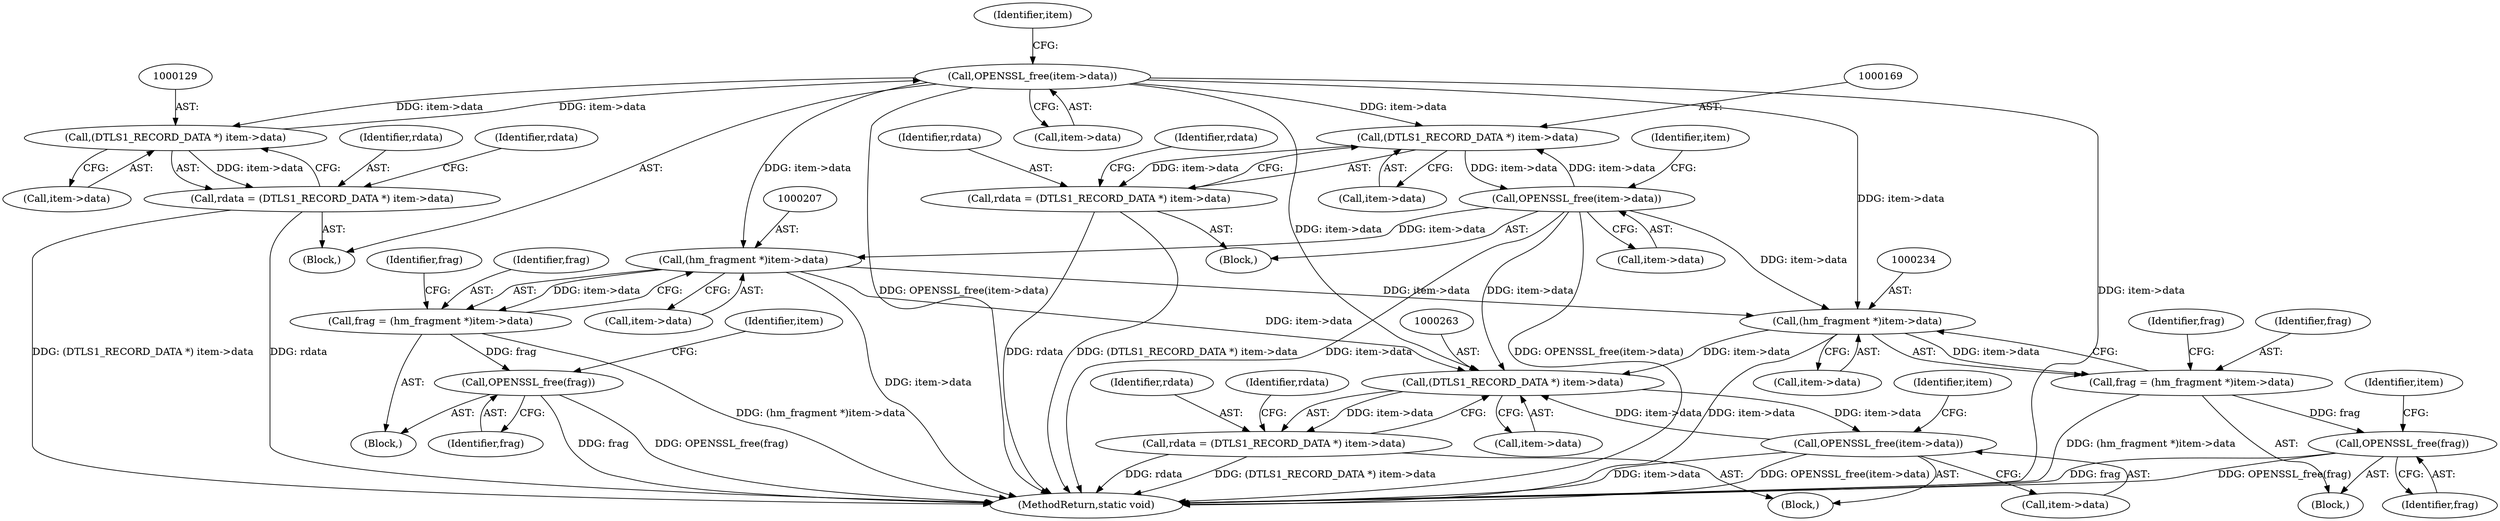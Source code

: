 digraph "0_openssl_470990fee0182566d439ef7e82d1abf18b7085d7@API" {
"1000146" [label="(Call,OPENSSL_free(item->data))"];
"1000128" [label="(Call,(DTLS1_RECORD_DATA *) item->data)"];
"1000146" [label="(Call,OPENSSL_free(item->data))"];
"1000126" [label="(Call,rdata = (DTLS1_RECORD_DATA *) item->data)"];
"1000168" [label="(Call,(DTLS1_RECORD_DATA *) item->data)"];
"1000166" [label="(Call,rdata = (DTLS1_RECORD_DATA *) item->data)"];
"1000186" [label="(Call,OPENSSL_free(item->data))"];
"1000206" [label="(Call,(hm_fragment *)item->data)"];
"1000204" [label="(Call,frag = (hm_fragment *)item->data)"];
"1000215" [label="(Call,OPENSSL_free(frag))"];
"1000233" [label="(Call,(hm_fragment *)item->data)"];
"1000231" [label="(Call,frag = (hm_fragment *)item->data)"];
"1000242" [label="(Call,OPENSSL_free(frag))"];
"1000262" [label="(Call,(DTLS1_RECORD_DATA *) item->data)"];
"1000260" [label="(Call,rdata = (DTLS1_RECORD_DATA *) item->data)"];
"1000280" [label="(Call,OPENSSL_free(item->data))"];
"1000285" [label="(Identifier,item)"];
"1000128" [label="(Call,(DTLS1_RECORD_DATA *) item->data)"];
"1000208" [label="(Call,item->data)"];
"1000170" [label="(Call,item->data)"];
"1000166" [label="(Call,rdata = (DTLS1_RECORD_DATA *) item->data)"];
"1000232" [label="(Identifier,frag)"];
"1000151" [label="(Identifier,item)"];
"1000270" [label="(Identifier,rdata)"];
"1000147" [label="(Call,item->data)"];
"1000281" [label="(Call,item->data)"];
"1000130" [label="(Call,item->data)"];
"1000261" [label="(Identifier,rdata)"];
"1000233" [label="(Call,(hm_fragment *)item->data)"];
"1000213" [label="(Identifier,frag)"];
"1000235" [label="(Call,item->data)"];
"1000218" [label="(Identifier,item)"];
"1000187" [label="(Call,item->data)"];
"1000215" [label="(Call,OPENSSL_free(frag))"];
"1000126" [label="(Call,rdata = (DTLS1_RECORD_DATA *) item->data)"];
"1000216" [label="(Identifier,frag)"];
"1000191" [label="(Identifier,item)"];
"1000280" [label="(Call,OPENSSL_free(item->data))"];
"1000231" [label="(Call,frag = (hm_fragment *)item->data)"];
"1000127" [label="(Identifier,rdata)"];
"1000203" [label="(Block,)"];
"1000260" [label="(Call,rdata = (DTLS1_RECORD_DATA *) item->data)"];
"1000176" [label="(Identifier,rdata)"];
"1000204" [label="(Call,frag = (hm_fragment *)item->data)"];
"1000165" [label="(Block,)"];
"1000136" [label="(Identifier,rdata)"];
"1000240" [label="(Identifier,frag)"];
"1000230" [label="(Block,)"];
"1000264" [label="(Call,item->data)"];
"1000262" [label="(Call,(DTLS1_RECORD_DATA *) item->data)"];
"1000245" [label="(Identifier,item)"];
"1000205" [label="(Identifier,frag)"];
"1000242" [label="(Call,OPENSSL_free(frag))"];
"1000146" [label="(Call,OPENSSL_free(item->data))"];
"1000243" [label="(Identifier,frag)"];
"1000167" [label="(Identifier,rdata)"];
"1000125" [label="(Block,)"];
"1000206" [label="(Call,(hm_fragment *)item->data)"];
"1000168" [label="(Call,(DTLS1_RECORD_DATA *) item->data)"];
"1000259" [label="(Block,)"];
"1000286" [label="(MethodReturn,static void)"];
"1000186" [label="(Call,OPENSSL_free(item->data))"];
"1000146" -> "1000125"  [label="AST: "];
"1000146" -> "1000147"  [label="CFG: "];
"1000147" -> "1000146"  [label="AST: "];
"1000151" -> "1000146"  [label="CFG: "];
"1000146" -> "1000286"  [label="DDG: OPENSSL_free(item->data)"];
"1000146" -> "1000286"  [label="DDG: item->data"];
"1000146" -> "1000128"  [label="DDG: item->data"];
"1000128" -> "1000146"  [label="DDG: item->data"];
"1000146" -> "1000168"  [label="DDG: item->data"];
"1000146" -> "1000206"  [label="DDG: item->data"];
"1000146" -> "1000233"  [label="DDG: item->data"];
"1000146" -> "1000262"  [label="DDG: item->data"];
"1000128" -> "1000126"  [label="AST: "];
"1000128" -> "1000130"  [label="CFG: "];
"1000129" -> "1000128"  [label="AST: "];
"1000130" -> "1000128"  [label="AST: "];
"1000126" -> "1000128"  [label="CFG: "];
"1000128" -> "1000126"  [label="DDG: item->data"];
"1000126" -> "1000125"  [label="AST: "];
"1000127" -> "1000126"  [label="AST: "];
"1000136" -> "1000126"  [label="CFG: "];
"1000126" -> "1000286"  [label="DDG: rdata"];
"1000126" -> "1000286"  [label="DDG: (DTLS1_RECORD_DATA *) item->data"];
"1000168" -> "1000166"  [label="AST: "];
"1000168" -> "1000170"  [label="CFG: "];
"1000169" -> "1000168"  [label="AST: "];
"1000170" -> "1000168"  [label="AST: "];
"1000166" -> "1000168"  [label="CFG: "];
"1000168" -> "1000166"  [label="DDG: item->data"];
"1000186" -> "1000168"  [label="DDG: item->data"];
"1000168" -> "1000186"  [label="DDG: item->data"];
"1000166" -> "1000165"  [label="AST: "];
"1000167" -> "1000166"  [label="AST: "];
"1000176" -> "1000166"  [label="CFG: "];
"1000166" -> "1000286"  [label="DDG: rdata"];
"1000166" -> "1000286"  [label="DDG: (DTLS1_RECORD_DATA *) item->data"];
"1000186" -> "1000165"  [label="AST: "];
"1000186" -> "1000187"  [label="CFG: "];
"1000187" -> "1000186"  [label="AST: "];
"1000191" -> "1000186"  [label="CFG: "];
"1000186" -> "1000286"  [label="DDG: item->data"];
"1000186" -> "1000286"  [label="DDG: OPENSSL_free(item->data)"];
"1000186" -> "1000206"  [label="DDG: item->data"];
"1000186" -> "1000233"  [label="DDG: item->data"];
"1000186" -> "1000262"  [label="DDG: item->data"];
"1000206" -> "1000204"  [label="AST: "];
"1000206" -> "1000208"  [label="CFG: "];
"1000207" -> "1000206"  [label="AST: "];
"1000208" -> "1000206"  [label="AST: "];
"1000204" -> "1000206"  [label="CFG: "];
"1000206" -> "1000286"  [label="DDG: item->data"];
"1000206" -> "1000204"  [label="DDG: item->data"];
"1000206" -> "1000233"  [label="DDG: item->data"];
"1000206" -> "1000262"  [label="DDG: item->data"];
"1000204" -> "1000203"  [label="AST: "];
"1000205" -> "1000204"  [label="AST: "];
"1000213" -> "1000204"  [label="CFG: "];
"1000204" -> "1000286"  [label="DDG: (hm_fragment *)item->data"];
"1000204" -> "1000215"  [label="DDG: frag"];
"1000215" -> "1000203"  [label="AST: "];
"1000215" -> "1000216"  [label="CFG: "];
"1000216" -> "1000215"  [label="AST: "];
"1000218" -> "1000215"  [label="CFG: "];
"1000215" -> "1000286"  [label="DDG: frag"];
"1000215" -> "1000286"  [label="DDG: OPENSSL_free(frag)"];
"1000233" -> "1000231"  [label="AST: "];
"1000233" -> "1000235"  [label="CFG: "];
"1000234" -> "1000233"  [label="AST: "];
"1000235" -> "1000233"  [label="AST: "];
"1000231" -> "1000233"  [label="CFG: "];
"1000233" -> "1000286"  [label="DDG: item->data"];
"1000233" -> "1000231"  [label="DDG: item->data"];
"1000233" -> "1000262"  [label="DDG: item->data"];
"1000231" -> "1000230"  [label="AST: "];
"1000232" -> "1000231"  [label="AST: "];
"1000240" -> "1000231"  [label="CFG: "];
"1000231" -> "1000286"  [label="DDG: (hm_fragment *)item->data"];
"1000231" -> "1000242"  [label="DDG: frag"];
"1000242" -> "1000230"  [label="AST: "];
"1000242" -> "1000243"  [label="CFG: "];
"1000243" -> "1000242"  [label="AST: "];
"1000245" -> "1000242"  [label="CFG: "];
"1000242" -> "1000286"  [label="DDG: OPENSSL_free(frag)"];
"1000242" -> "1000286"  [label="DDG: frag"];
"1000262" -> "1000260"  [label="AST: "];
"1000262" -> "1000264"  [label="CFG: "];
"1000263" -> "1000262"  [label="AST: "];
"1000264" -> "1000262"  [label="AST: "];
"1000260" -> "1000262"  [label="CFG: "];
"1000262" -> "1000260"  [label="DDG: item->data"];
"1000280" -> "1000262"  [label="DDG: item->data"];
"1000262" -> "1000280"  [label="DDG: item->data"];
"1000260" -> "1000259"  [label="AST: "];
"1000261" -> "1000260"  [label="AST: "];
"1000270" -> "1000260"  [label="CFG: "];
"1000260" -> "1000286"  [label="DDG: (DTLS1_RECORD_DATA *) item->data"];
"1000260" -> "1000286"  [label="DDG: rdata"];
"1000280" -> "1000259"  [label="AST: "];
"1000280" -> "1000281"  [label="CFG: "];
"1000281" -> "1000280"  [label="AST: "];
"1000285" -> "1000280"  [label="CFG: "];
"1000280" -> "1000286"  [label="DDG: OPENSSL_free(item->data)"];
"1000280" -> "1000286"  [label="DDG: item->data"];
}
